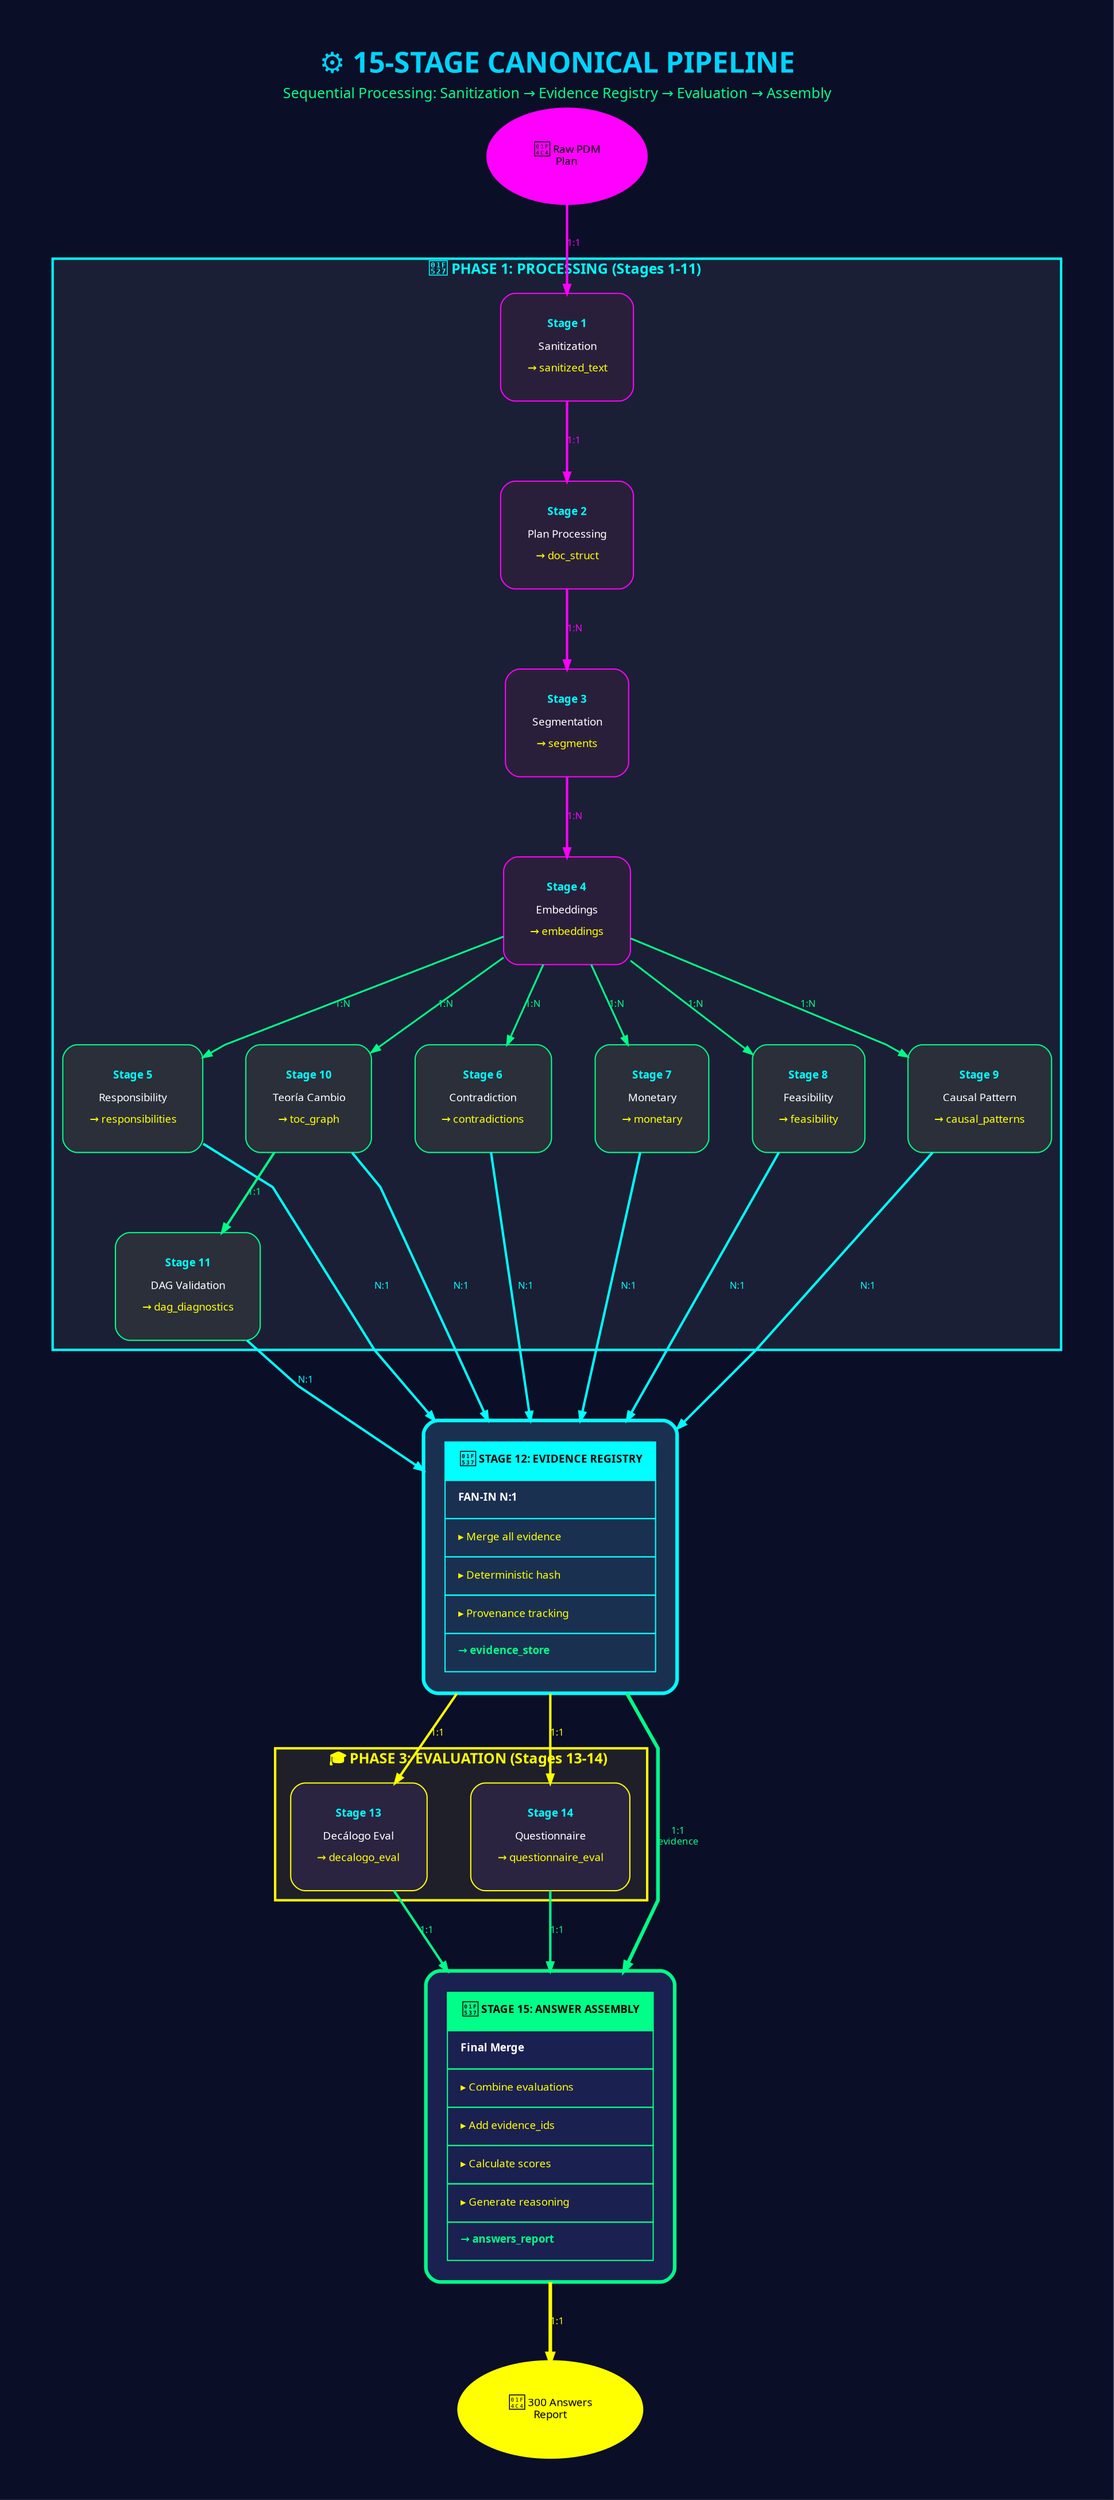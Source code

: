 digraph FifteenStagePipeline {
    graph [bgcolor="#0a0e27", fontname="JetBrains Mono", fontsize=12, rankdir=TB, splines=polyline, pad=0.5, nodesep=0.5, ranksep=0.8];
    node [fontname="JetBrains Mono", fontsize=9, style="filled,rounded", shape=box, margin=0.25];
    edge [fontname="JetBrains Mono", fontsize=8, arrowsize=0.7];

    // Title
    label=<
        <table border="0" cellborder="0" cellspacing="0">
            <tr><td><font point-size="24" color="#00d4ff"><b>⚙️ 15-STAGE CANONICAL PIPELINE</b></font></td></tr>
            <tr><td><font point-size="12" color="#00ff88">Sequential Processing: Sanitization → Evidence Registry → Evaluation → Assembly</font></td></tr>
        </table>
    >;
    labelloc="t";

    // Input
    input [label="📄 Raw PDM\nPlan", shape=ellipse, fillcolor="#ff00ff", color="#ff00ff", fontcolor="#000000", penwidth=2, style="filled"];

    // Phase 1: Processing (Stages 1-11)
    subgraph cluster_phase1 {
        label=<
            <font color="#00ffff"><b>🔧 PHASE 1: PROCESSING (Stages 1-11)</b></font>
        >;
        style=filled;
        fillcolor="#1a1f35";
        color="#00ffff";
        penwidth=2;

        s1 [label=<
            <table border="0" cellborder="0" cellspacing="0" cellpadding="4" bgcolor="#2a1f3a">
                <tr><td><font color="#00ffff"><b>Stage 1</b></font></td></tr>
                <tr><td><font color="#ffffff">Sanitization</font></td></tr>
                <tr><td><font color="#ffff00">→ sanitized_text</font></td></tr>
            </table>
        >, fillcolor="#2a1f3a", color="#ff00ff", shape=box];

        s2 [label=<
            <table border="0" cellborder="0" cellspacing="0" cellpadding="4" bgcolor="#2a1f3a">
                <tr><td><font color="#00ffff"><b>Stage 2</b></font></td></tr>
                <tr><td><font color="#ffffff">Plan Processing</font></td></tr>
                <tr><td><font color="#ffff00">→ doc_struct</font></td></tr>
            </table>
        >, fillcolor="#2a1f3a", color="#ff00ff", shape=box];

        s3 [label=<
            <table border="0" cellborder="0" cellspacing="0" cellpadding="4" bgcolor="#2a1f3a">
                <tr><td><font color="#00ffff"><b>Stage 3</b></font></td></tr>
                <tr><td><font color="#ffffff">Segmentation</font></td></tr>
                <tr><td><font color="#ffff00">→ segments</font></td></tr>
            </table>
        >, fillcolor="#2a1f3a", color="#ff00ff", shape=box];

        s4 [label=<
            <table border="0" cellborder="0" cellspacing="0" cellpadding="4" bgcolor="#2a1f3a">
                <tr><td><font color="#00ffff"><b>Stage 4</b></font></td></tr>
                <tr><td><font color="#ffffff">Embeddings</font></td></tr>
                <tr><td><font color="#ffff00">→ embeddings</font></td></tr>
            </table>
        >, fillcolor="#2a1f3a", color="#ff00ff", shape=box];

        s5 [label=<
            <table border="0" cellborder="0" cellspacing="0" cellpadding="4" bgcolor="#2a2f3a">
                <tr><td><font color="#00ffff"><b>Stage 5</b></font></td></tr>
                <tr><td><font color="#ffffff">Responsibility</font></td></tr>
                <tr><td><font color="#ffff00">→ responsibilities</font></td></tr>
            </table>
        >, fillcolor="#2a2f3a", color="#00ff88", shape=box];

        s6 [label=<
            <table border="0" cellborder="0" cellspacing="0" cellpadding="4" bgcolor="#2a2f3a">
                <tr><td><font color="#00ffff"><b>Stage 6</b></font></td></tr>
                <tr><td><font color="#ffffff">Contradiction</font></td></tr>
                <tr><td><font color="#ffff00">→ contradictions</font></td></tr>
            </table>
        >, fillcolor="#2a2f3a", color="#00ff88", shape=box];

        s7 [label=<
            <table border="0" cellborder="0" cellspacing="0" cellpadding="4" bgcolor="#2a2f3a">
                <tr><td><font color="#00ffff"><b>Stage 7</b></font></td></tr>
                <tr><td><font color="#ffffff">Monetary</font></td></tr>
                <tr><td><font color="#ffff00">→ monetary</font></td></tr>
            </table>
        >, fillcolor="#2a2f3a", color="#00ff88", shape=box];

        s8 [label=<
            <table border="0" cellborder="0" cellspacing="0" cellpadding="4" bgcolor="#2a2f3a">
                <tr><td><font color="#00ffff"><b>Stage 8</b></font></td></tr>
                <tr><td><font color="#ffffff">Feasibility</font></td></tr>
                <tr><td><font color="#ffff00">→ feasibility</font></td></tr>
            </table>
        >, fillcolor="#2a2f3a", color="#00ff88", shape=box];

        s9 [label=<
            <table border="0" cellborder="0" cellspacing="0" cellpadding="4" bgcolor="#2a2f3a">
                <tr><td><font color="#00ffff"><b>Stage 9</b></font></td></tr>
                <tr><td><font color="#ffffff">Causal Pattern</font></td></tr>
                <tr><td><font color="#ffff00">→ causal_patterns</font></td></tr>
            </table>
        >, fillcolor="#2a2f3a", color="#00ff88", shape=box];

        s10 [label=<
            <table border="0" cellborder="0" cellspacing="0" cellpadding="4" bgcolor="#2a2f3a">
                <tr><td><font color="#00ffff"><b>Stage 10</b></font></td></tr>
                <tr><td><font color="#ffffff">Teoría Cambio</font></td></tr>
                <tr><td><font color="#ffff00">→ toc_graph</font></td></tr>
            </table>
        >, fillcolor="#2a2f3a", color="#00ff88", shape=box];

        s11 [label=<
            <table border="0" cellborder="0" cellspacing="0" cellpadding="4" bgcolor="#2a2f3a">
                <tr><td><font color="#00ffff"><b>Stage 11</b></font></td></tr>
                <tr><td><font color="#ffffff">DAG Validation</font></td></tr>
                <tr><td><font color="#ffff00">→ dag_diagnostics</font></td></tr>
            </table>
        >, fillcolor="#2a2f3a", color="#00ff88", shape=box];
    }

    // Phase 2: Evidence Registry (Stage 12)
    s12 [label=<
        <table border="0" cellborder="1" cellspacing="0" cellpadding="10" bgcolor="#1a3050" color="#00ffff">
            <tr><td bgcolor="#00ffff"><font color="#000000"><b>🔷 STAGE 12: EVIDENCE REGISTRY</b></font></td></tr>
            <tr><td align="left"><font color="#ffffff"><b>FAN-IN N:1</b></font></td></tr>
            <tr><td align="left"><font color="#ffff00">▸ Merge all evidence</font></td></tr>
            <tr><td align="left"><font color="#ffff00">▸ Deterministic hash</font></td></tr>
            <tr><td align="left"><font color="#ffff00">▸ Provenance tracking</font></td></tr>
            <tr><td align="left"><font color="#00ff88"><b>→ evidence_store</b></font></td></tr>
        </table>
    >, fillcolor="#1a3050", color="#00ffff", penwidth=3];

    // Phase 3: Evaluation (Stages 13-14)
    subgraph cluster_phase3 {
        label=<
            <font color="#ffff00"><b>🎓 PHASE 3: EVALUATION (Stages 13-14)</b></font>
        >;
        style=filled;
        fillcolor="#1f1f2a";
        color="#ffff00";
        penwidth=2;

        s13 [label=<
            <table border="0" cellborder="0" cellspacing="0" cellpadding="4" bgcolor="#2a2440">
                <tr><td><font color="#00ffff"><b>Stage 13</b></font></td></tr>
                <tr><td><font color="#ffffff">Decálogo Eval</font></td></tr>
                <tr><td><font color="#ffff00">→ decalogo_eval</font></td></tr>
            </table>
        >, fillcolor="#2a2440", color="#ffff00", shape=box];

        s14 [label=<
            <table border="0" cellborder="0" cellspacing="0" cellpadding="4" bgcolor="#2a2440">
                <tr><td><font color="#00ffff"><b>Stage 14</b></font></td></tr>
                <tr><td><font color="#ffffff">Questionnaire</font></td></tr>
                <tr><td><font color="#ffff00">→ questionnaire_eval</font></td></tr>
            </table>
        >, fillcolor="#2a2440", color="#ffff00", shape=box];
    }

    // Phase 4: Assembly (Stage 15)
    s15 [label=<
        <table border="0" cellborder="1" cellspacing="0" cellpadding="10" bgcolor="#1a2050" color="#00ff88">
            <tr><td bgcolor="#00ff88"><font color="#000000"><b>🔷 STAGE 15: ANSWER ASSEMBLY</b></font></td></tr>
            <tr><td align="left"><font color="#ffffff"><b>Final Merge</b></font></td></tr>
            <tr><td align="left"><font color="#ffff00">▸ Combine evaluations</font></td></tr>
            <tr><td align="left"><font color="#ffff00">▸ Add evidence_ids</font></td></tr>
            <tr><td align="left"><font color="#ffff00">▸ Calculate scores</font></td></tr>
            <tr><td align="left"><font color="#ffff00">▸ Generate reasoning</font></td></tr>
            <tr><td align="left"><font color="#00ff88"><b>→ answers_report</b></font></td></tr>
        </table>
    >, fillcolor="#1a2050", color="#00ff88", penwidth=3];

    // Output
    output [label="📄 300 Answers\nReport", shape=ellipse, fillcolor="#ffff00", color="#ffff00", fontcolor="#000000", penwidth=3, style="filled"];

    // Flow - Phase 1
    input -> s1 [label="1:1", color="#ff00ff", fontcolor="#ff00ff", penwidth=2];
    s1 -> s2 [label="1:1", color="#ff00ff", fontcolor="#ff00ff", penwidth=2];
    s2 -> s3 [label="1:N", color="#ff00ff", fontcolor="#ff00ff", penwidth=2];
    s3 -> s4 [label="1:N", color="#ff00ff", fontcolor="#ff00ff", penwidth=2];
    
    // Detector fan-out
    s4 -> s5 [label="1:N", color="#00ff88", fontcolor="#00ff88", penwidth=1.5];
    s4 -> s6 [label="1:N", color="#00ff88", fontcolor="#00ff88", penwidth=1.5];
    s4 -> s7 [label="1:N", color="#00ff88", fontcolor="#00ff88", penwidth=1.5];
    s4 -> s8 [label="1:N", color="#00ff88", fontcolor="#00ff88", penwidth=1.5];
    s4 -> s9 [label="1:N", color="#00ff88", fontcolor="#00ff88", penwidth=1.5];
    s4 -> s10 [label="1:N", color="#00ff88", fontcolor="#00ff88", penwidth=1.5];
    s10 -> s11 [label="1:1", color="#00ff88", fontcolor="#00ff88", penwidth=2];

    // Evidence registry fan-in
    s5 -> s12 [label="N:1", color="#00ffff", fontcolor="#00ffff", penwidth=2];
    s6 -> s12 [label="N:1", color="#00ffff", fontcolor="#00ffff", penwidth=2];
    s7 -> s12 [label="N:1", color="#00ffff", fontcolor="#00ffff", penwidth=2];
    s8 -> s12 [label="N:1", color="#00ffff", fontcolor="#00ffff", penwidth=2];
    s9 -> s12 [label="N:1", color="#00ffff", fontcolor="#00ffff", penwidth=2];
    s10 -> s12 [label="N:1", color="#00ffff", fontcolor="#00ffff", penwidth=2];
    s11 -> s12 [label="N:1", color="#00ffff", fontcolor="#00ffff", penwidth=2];

    // Evaluation
    s12 -> s13 [label="1:1", color="#ffff00", fontcolor="#ffff00", penwidth=2];
    s12 -> s14 [label="1:1", color="#ffff00", fontcolor="#ffff00", penwidth=2];

    // Assembly
    s13 -> s15 [label="1:1", color="#00ff88", fontcolor="#00ff88", penwidth=2];
    s14 -> s15 [label="1:1", color="#00ff88", fontcolor="#00ff88", penwidth=2];
    s12 -> s15 [label="1:1\nevidence", color="#00ff88", fontcolor="#00ff88", penwidth=3, style="bold"];

    s15 -> output [label="1:1", color="#ffff00", fontcolor="#ffff00", penwidth=3, style="bold"];
}
